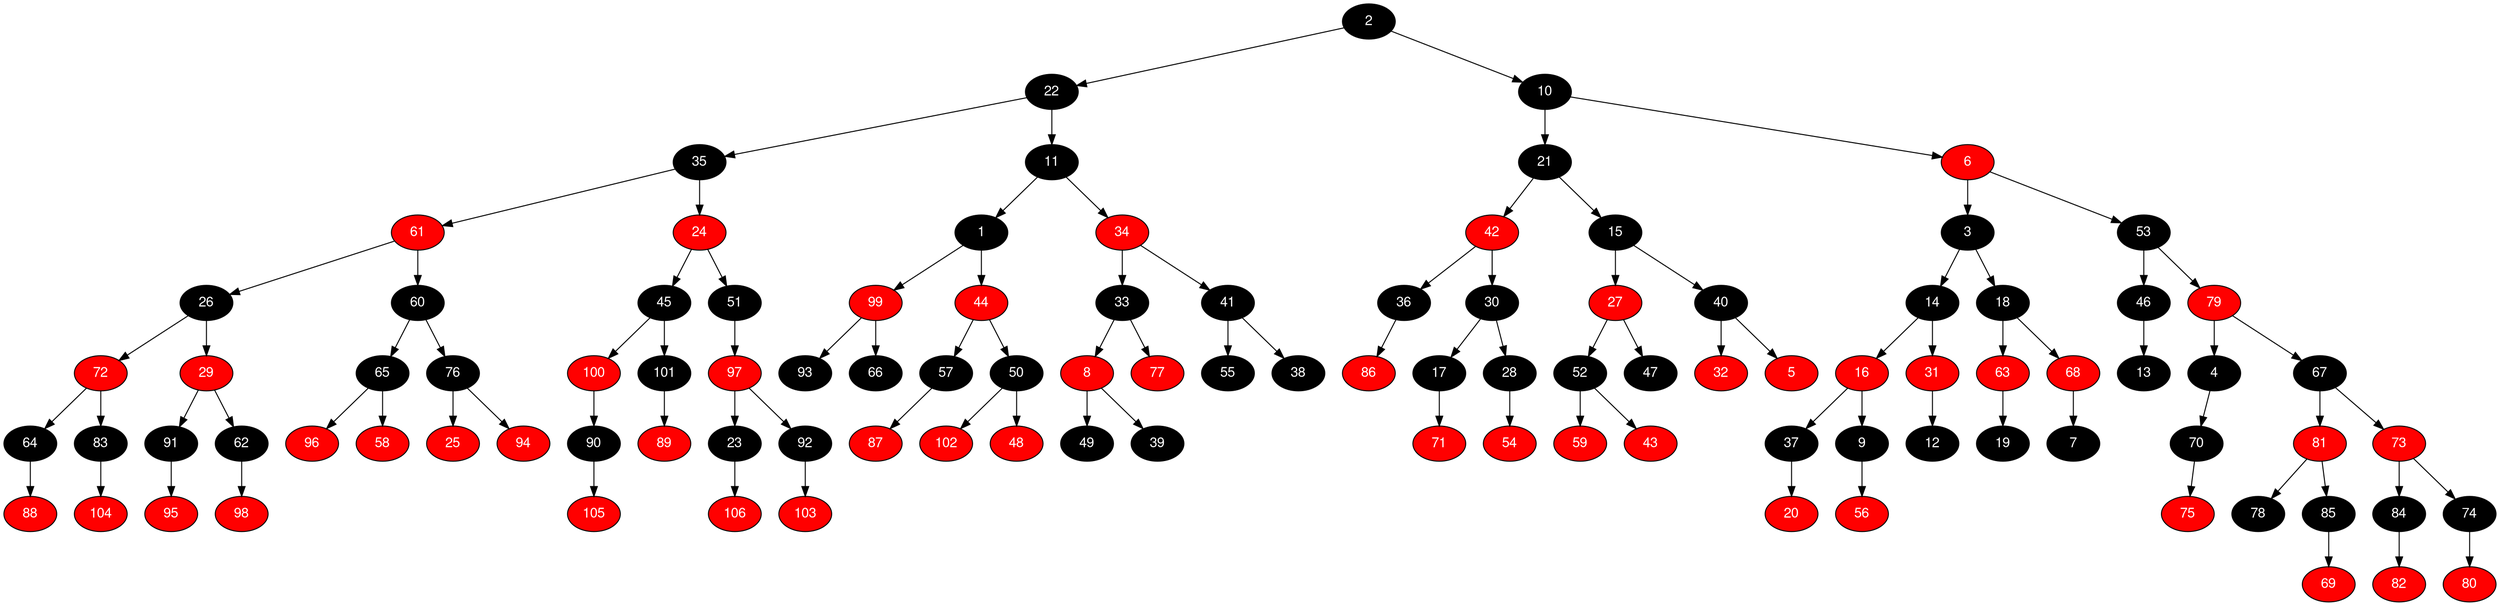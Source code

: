 digraph RB_Teste {
	node [fontname="Helvetica,Arial,sans-serif" style="filled"]
	edge [fontname="Helvetica,Arial,sans-serif" color="black"]

	{
		node [fillcolor=" black" fontcolor=" white"] 2 
		node [fillcolor=" black" fontcolor=" white"] 22 
		node [fillcolor=" black" fontcolor=" white"] 35 
		node [fillcolor=" red" fontcolor=" white"] 61 
		node [fillcolor=" black" fontcolor=" white"] 26 
		node [fillcolor=" red" fontcolor=" white"] 72 
		node [fillcolor=" black" fontcolor=" white"] 64 
		node [fillcolor=" red" fontcolor=" white"] 88 
		node [fillcolor=" black" fontcolor=" white"] 83 
		node [fillcolor=" red" fontcolor=" white"] 104 
		node [fillcolor=" red" fontcolor=" white"] 29 
		node [fillcolor=" black" fontcolor=" white"] 91 
		node [fillcolor=" red" fontcolor=" white"] 95 
		node [fillcolor=" black" fontcolor=" white"] 62 
		node [fillcolor=" red" fontcolor=" white"] 98 
		node [fillcolor=" black" fontcolor=" white"] 60 
		node [fillcolor=" black" fontcolor=" white"] 65 
		node [fillcolor=" red" fontcolor=" white"] 96 
		node [fillcolor=" red" fontcolor=" white"] 58 
		node [fillcolor=" black" fontcolor=" white"] 76 
		node [fillcolor=" red" fontcolor=" white"] 25 
		node [fillcolor=" red" fontcolor=" white"] 94 
		node [fillcolor=" red" fontcolor=" white"] 24 
		node [fillcolor=" black" fontcolor=" white"] 45 
		node [fillcolor=" red" fontcolor=" white"] 100 
		node [fillcolor=" black" fontcolor=" white"] 90 
		node [fillcolor=" red" fontcolor=" white"] 105 
		node [fillcolor=" black" fontcolor=" white"] 101 
		node [fillcolor=" red" fontcolor=" white"] 89 
		node [fillcolor=" black" fontcolor=" white"] 51 
		node [fillcolor=" red" fontcolor=" white"] 97 
		node [fillcolor=" black" fontcolor=" white"] 23 
		node [fillcolor=" red" fontcolor=" white"] 106 
		node [fillcolor=" black" fontcolor=" white"] 92 
		node [fillcolor=" red" fontcolor=" white"] 103 
		node [fillcolor=" black" fontcolor=" white"] 11 
		node [fillcolor=" black" fontcolor=" white"] 1 
		node [fillcolor=" red" fontcolor=" white"] 99 
		node [fillcolor=" black" fontcolor=" white"] 93 
		node [fillcolor=" black" fontcolor=" white"] 66 
		node [fillcolor=" red" fontcolor=" white"] 44 
		node [fillcolor=" black" fontcolor=" white"] 57 
		node [fillcolor=" red" fontcolor=" white"] 87 
		node [fillcolor=" black" fontcolor=" white"] 50 
		node [fillcolor=" red" fontcolor=" white"] 102 
		node [fillcolor=" red" fontcolor=" white"] 48 
		node [fillcolor=" red" fontcolor=" white"] 34 
		node [fillcolor=" black" fontcolor=" white"] 33 
		node [fillcolor=" red" fontcolor=" white"] 8 
		node [fillcolor=" black" fontcolor=" white"] 49 
		node [fillcolor=" black" fontcolor=" white"] 39 
		node [fillcolor=" red" fontcolor=" white"] 77 
		node [fillcolor=" black" fontcolor=" white"] 41 
		node [fillcolor=" black" fontcolor=" white"] 55 
		node [fillcolor=" black" fontcolor=" white"] 38 
		node [fillcolor=" black" fontcolor=" white"] 10 
		node [fillcolor=" black" fontcolor=" white"] 21 
		node [fillcolor=" red" fontcolor=" white"] 42 
		node [fillcolor=" black" fontcolor=" white"] 36 
		node [fillcolor=" red" fontcolor=" white"] 86 
		node [fillcolor=" black" fontcolor=" white"] 30 
		node [fillcolor=" black" fontcolor=" white"] 17 
		node [fillcolor=" red" fontcolor=" white"] 71 
		node [fillcolor=" black" fontcolor=" white"] 28 
		node [fillcolor=" red" fontcolor=" white"] 54 
		node [fillcolor=" black" fontcolor=" white"] 15 
		node [fillcolor=" red" fontcolor=" white"] 27 
		node [fillcolor=" black" fontcolor=" white"] 52 
		node [fillcolor=" red" fontcolor=" white"] 59 
		node [fillcolor=" red" fontcolor=" white"] 43 
		node [fillcolor=" black" fontcolor=" white"] 47 
		node [fillcolor=" black" fontcolor=" white"] 40 
		node [fillcolor=" red" fontcolor=" white"] 32 
		node [fillcolor=" red" fontcolor=" white"] 5 
		node [fillcolor=" red" fontcolor=" white"] 6 
		node [fillcolor=" black" fontcolor=" white"] 3 
		node [fillcolor=" black" fontcolor=" white"] 14 
		node [fillcolor=" red" fontcolor=" white"] 16 
		node [fillcolor=" black" fontcolor=" white"] 37 
		node [fillcolor=" red" fontcolor=" white"] 20 
		node [fillcolor=" black" fontcolor=" white"] 9 
		node [fillcolor=" red" fontcolor=" white"] 56 
		node [fillcolor=" red" fontcolor=" white"] 31 
		node [fillcolor=" black" fontcolor=" white"] 12 
		node [fillcolor=" black" fontcolor=" white"] 18 
		node [fillcolor=" red" fontcolor=" white"] 63 
		node [fillcolor=" black" fontcolor=" white"] 19 
		node [fillcolor=" red" fontcolor=" white"] 68 
		node [fillcolor=" black" fontcolor=" white"] 7 
		node [fillcolor=" black" fontcolor=" white"] 53 
		node [fillcolor=" black" fontcolor=" white"] 46 
		node [fillcolor=" black" fontcolor=" white"] 13 
		node [fillcolor=" red" fontcolor=" white"] 79 
		node [fillcolor=" black" fontcolor=" white"] 4 
		node [fillcolor=" black" fontcolor=" white"] 70 
		node [fillcolor=" red" fontcolor=" white"] 75 
		node [fillcolor=" black" fontcolor=" white"] 67 
		node [fillcolor=" red" fontcolor=" white"] 81 
		node [fillcolor=" black" fontcolor=" white"] 78 
		node [fillcolor=" black" fontcolor=" white"] 85 
		node [fillcolor=" red" fontcolor=" white"] 69 
		node [fillcolor=" red" fontcolor=" white"] 73 
		node [fillcolor=" black" fontcolor=" white"] 84 
		node [fillcolor=" red" fontcolor=" white"] 82 
		node [fillcolor=" black" fontcolor=" white"] 74 
		node [fillcolor=" red" fontcolor=" white"] 80 
	}

	2 -> 22 
	2 -> 10 
	22 -> 35 
	22 -> 11 
	35 -> 61 
	35 -> 24 
	61 -> 26 
	61 -> 60 
	26 -> 72 
	26 -> 29 
	72 -> 64 
	72 -> 83 
	64 -> 88 
	83 -> 104 
	29 -> 91 
	29 -> 62 
	91 -> 95 
	62 -> 98 
	60 -> 65 
	60 -> 76 
	65 -> 96 
	65 -> 58 
	76 -> 25 
	76 -> 94 
	24 -> 45 
	24 -> 51 
	45 -> 100 
	45 -> 101 
	100 -> 90 
	90 -> 105 
	101 -> 89 
	51 -> 97 
	97 -> 23 
	97 -> 92 
	23 -> 106 
	92 -> 103 
	11 -> 1 
	11 -> 34 
	1 -> 99 
	1 -> 44 
	99 -> 93 
	99 -> 66 
	44 -> 57 
	44 -> 50 
	57 -> 87 
	50 -> 102 
	50 -> 48 
	34 -> 33 
	34 -> 41 
	33 -> 8 
	33 -> 77 
	8 -> 49 
	8 -> 39 
	41 -> 55 
	41 -> 38 
	10 -> 21 
	10 -> 6 
	21 -> 42 
	21 -> 15 
	42 -> 36 
	42 -> 30 
	36 -> 86 
	30 -> 17 
	30 -> 28 
	17 -> 71 
	28 -> 54 
	15 -> 27 
	15 -> 40 
	27 -> 52 
	27 -> 47 
	52 -> 59 
	52 -> 43 
	40 -> 32 
	40 -> 5 
	6 -> 3 
	6 -> 53 
	3 -> 14 
	3 -> 18 
	14 -> 16 
	14 -> 31 
	16 -> 37 
	16 -> 9 
	37 -> 20 
	9 -> 56 
	31 -> 12 
	18 -> 63 
	18 -> 68 
	63 -> 19 
	68 -> 7 
	53 -> 46 
	53 -> 79 
	46 -> 13 
	79 -> 4 
	79 -> 67 
	4 -> 70 
	70 -> 75 
	67 -> 81 
	67 -> 73 
	81 -> 78 
	81 -> 85 
	85 -> 69 
	73 -> 84 
	73 -> 74 
	84 -> 82 
	74 -> 80 
}
